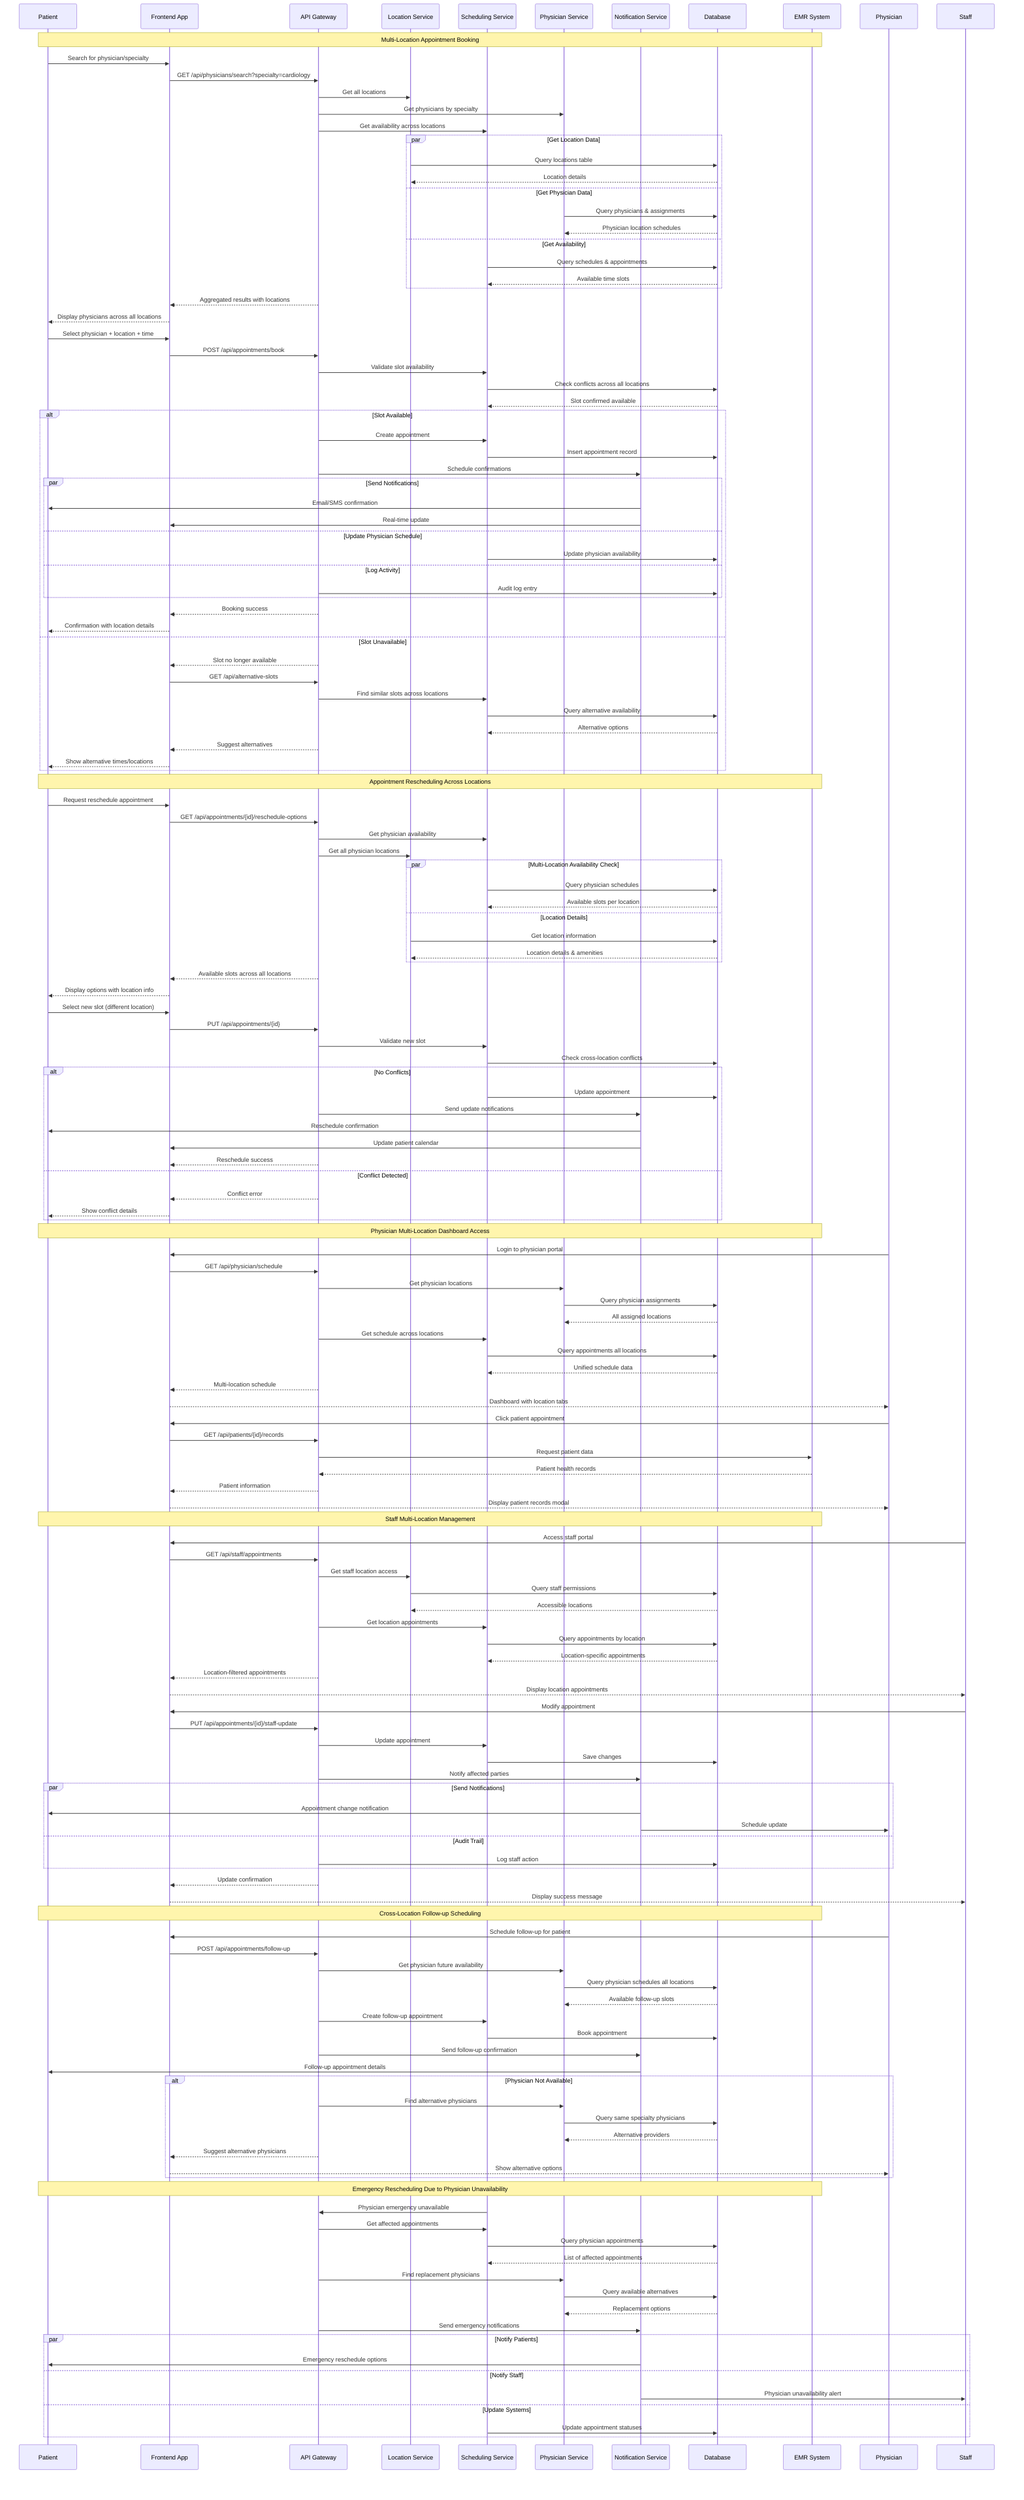 sequenceDiagram
    participant P as Patient
    participant UI as Frontend App
    participant API as API Gateway
    participant LS as Location Service
    participant SS as Scheduling Service
    participant PS as Physician Service
    participant NS as Notification Service
    participant DB as Database
    participant EMR as EMR System

    Note over P,EMR: Multi-Location Appointment Booking

    P->>UI: Search for physician/specialty
    UI->>API: GET /api/physicians/search?specialty=cardiology
    API->>LS: Get all locations
    API->>PS: Get physicians by specialty
    API->>SS: Get availability across locations
    
    par Get Location Data
        LS->>DB: Query locations table
        DB-->>LS: Location details
    and Get Physician Data
        PS->>DB: Query physicians & assignments
        DB-->>PS: Physician location schedules
    and Get Availability
        SS->>DB: Query schedules & appointments
        DB-->>SS: Available time slots
    end
    
    API-->>UI: Aggregated results with locations
    UI-->>P: Display physicians across all locations
    
    P->>UI: Select physician + location + time
    UI->>API: POST /api/appointments/book
    API->>SS: Validate slot availability
    SS->>DB: Check conflicts across all locations
    DB-->>SS: Slot confirmed available
    
    alt Slot Available
        API->>SS: Create appointment
        SS->>DB: Insert appointment record
        API->>NS: Schedule confirmations
        
        par Send Notifications
            NS->>P: Email/SMS confirmation
            NS->>UI: Real-time update
        and Update Physician Schedule
            SS->>DB: Update physician availability
        and Log Activity
            API->>DB: Audit log entry
        end
        
        API-->>UI: Booking success
        UI-->>P: Confirmation with location details
    else Slot Unavailable
        API-->>UI: Slot no longer available
        UI->>API: GET /api/alternative-slots
        API->>SS: Find similar slots across locations
        SS->>DB: Query alternative availability
        DB-->>SS: Alternative options
        API-->>UI: Suggest alternatives
        UI-->>P: Show alternative times/locations
    end

    Note over P,EMR: Appointment Rescheduling Across Locations
    
    P->>UI: Request reschedule appointment
    UI->>API: GET /api/appointments/{id}/reschedule-options
    API->>SS: Get physician availability
    API->>LS: Get all physician locations
    
    par Multi-Location Availability Check
        SS->>DB: Query physician schedules
        DB-->>SS: Available slots per location
    and Location Details
        LS->>DB: Get location information
        DB-->>LS: Location details & amenities
    end
    
    API-->>UI: Available slots across all locations
    UI-->>P: Display options with location info
    
    P->>UI: Select new slot (different location)
    UI->>API: PUT /api/appointments/{id}
    API->>SS: Validate new slot
    SS->>DB: Check cross-location conflicts
    
    alt No Conflicts
        SS->>DB: Update appointment
        API->>NS: Send update notifications
        NS->>P: Reschedule confirmation
        NS->>UI: Update patient calendar
        API-->>UI: Reschedule success
    else Conflict Detected
        API-->>UI: Conflict error
        UI-->>P: Show conflict details
    end

    Note over P,EMR: Physician Multi-Location Dashboard Access
    
    participant PH as Physician
    PH->>UI: Login to physician portal
    UI->>API: GET /api/physician/schedule
    API->>PS: Get physician locations
    PS->>DB: Query physician assignments
    DB-->>PS: All assigned locations
    
    API->>SS: Get schedule across locations
    SS->>DB: Query appointments all locations
    DB-->>SS: Unified schedule data
    
    API-->>UI: Multi-location schedule
    UI-->>PH: Dashboard with location tabs
    
    PH->>UI: Click patient appointment
    UI->>API: GET /api/patients/{id}/records
    API->>EMR: Request patient data
    EMR-->>API: Patient health records
    API-->>UI: Patient information
    UI-->>PH: Display patient records modal

    Note over P,EMR: Staff Multi-Location Management
    
    participant ST as Staff
    ST->>UI: Access staff portal
    UI->>API: GET /api/staff/appointments
    API->>LS: Get staff location access
    LS->>DB: Query staff permissions
    DB-->>LS: Accessible locations
    
    API->>SS: Get location appointments
    SS->>DB: Query appointments by location
    DB-->>SS: Location-specific appointments
    
    API-->>UI: Location-filtered appointments
    UI-->>ST: Display location appointments
    
    ST->>UI: Modify appointment
    UI->>API: PUT /api/appointments/{id}/staff-update
    API->>SS: Update appointment
    SS->>DB: Save changes
    API->>NS: Notify affected parties
    
    par Send Notifications
        NS->>P: Appointment change notification
        NS->>PH: Schedule update
    and Audit Trail
        API->>DB: Log staff action
    end
    
    API-->>UI: Update confirmation
    UI-->>ST: Display success message

    Note over P,EMR: Cross-Location Follow-up Scheduling
    
    PH->>UI: Schedule follow-up for patient
    UI->>API: POST /api/appointments/follow-up
    API->>PS: Get physician future availability
    PS->>DB: Query physician schedules all locations
    DB-->>PS: Available follow-up slots
    
    API->>SS: Create follow-up appointment
    SS->>DB: Book appointment
    API->>NS: Send follow-up confirmation
    NS->>P: Follow-up appointment details
    
    alt Physician Not Available
        API->>PS: Find alternative physicians
        PS->>DB: Query same specialty physicians
        DB-->>PS: Alternative providers
        API-->>UI: Suggest alternative physicians
        UI-->>PH: Show alternative options
    end

    Note over P,EMR: Emergency Rescheduling Due to Physician Unavailability
    
    SS->>API: Physician emergency unavailable
    API->>SS: Get affected appointments
    SS->>DB: Query physician appointments
    DB-->>SS: List of affected appointments
    
    API->>PS: Find replacement physicians
    PS->>DB: Query available alternatives
    DB-->>PS: Replacement options
    
    API->>NS: Send emergency notifications
    
    par Notify Patients
        NS->>P: Emergency reschedule options
    and Notify Staff
        NS->>ST: Physician unavailability alert
    and Update Systems
        SS->>DB: Update appointment statuses
    end